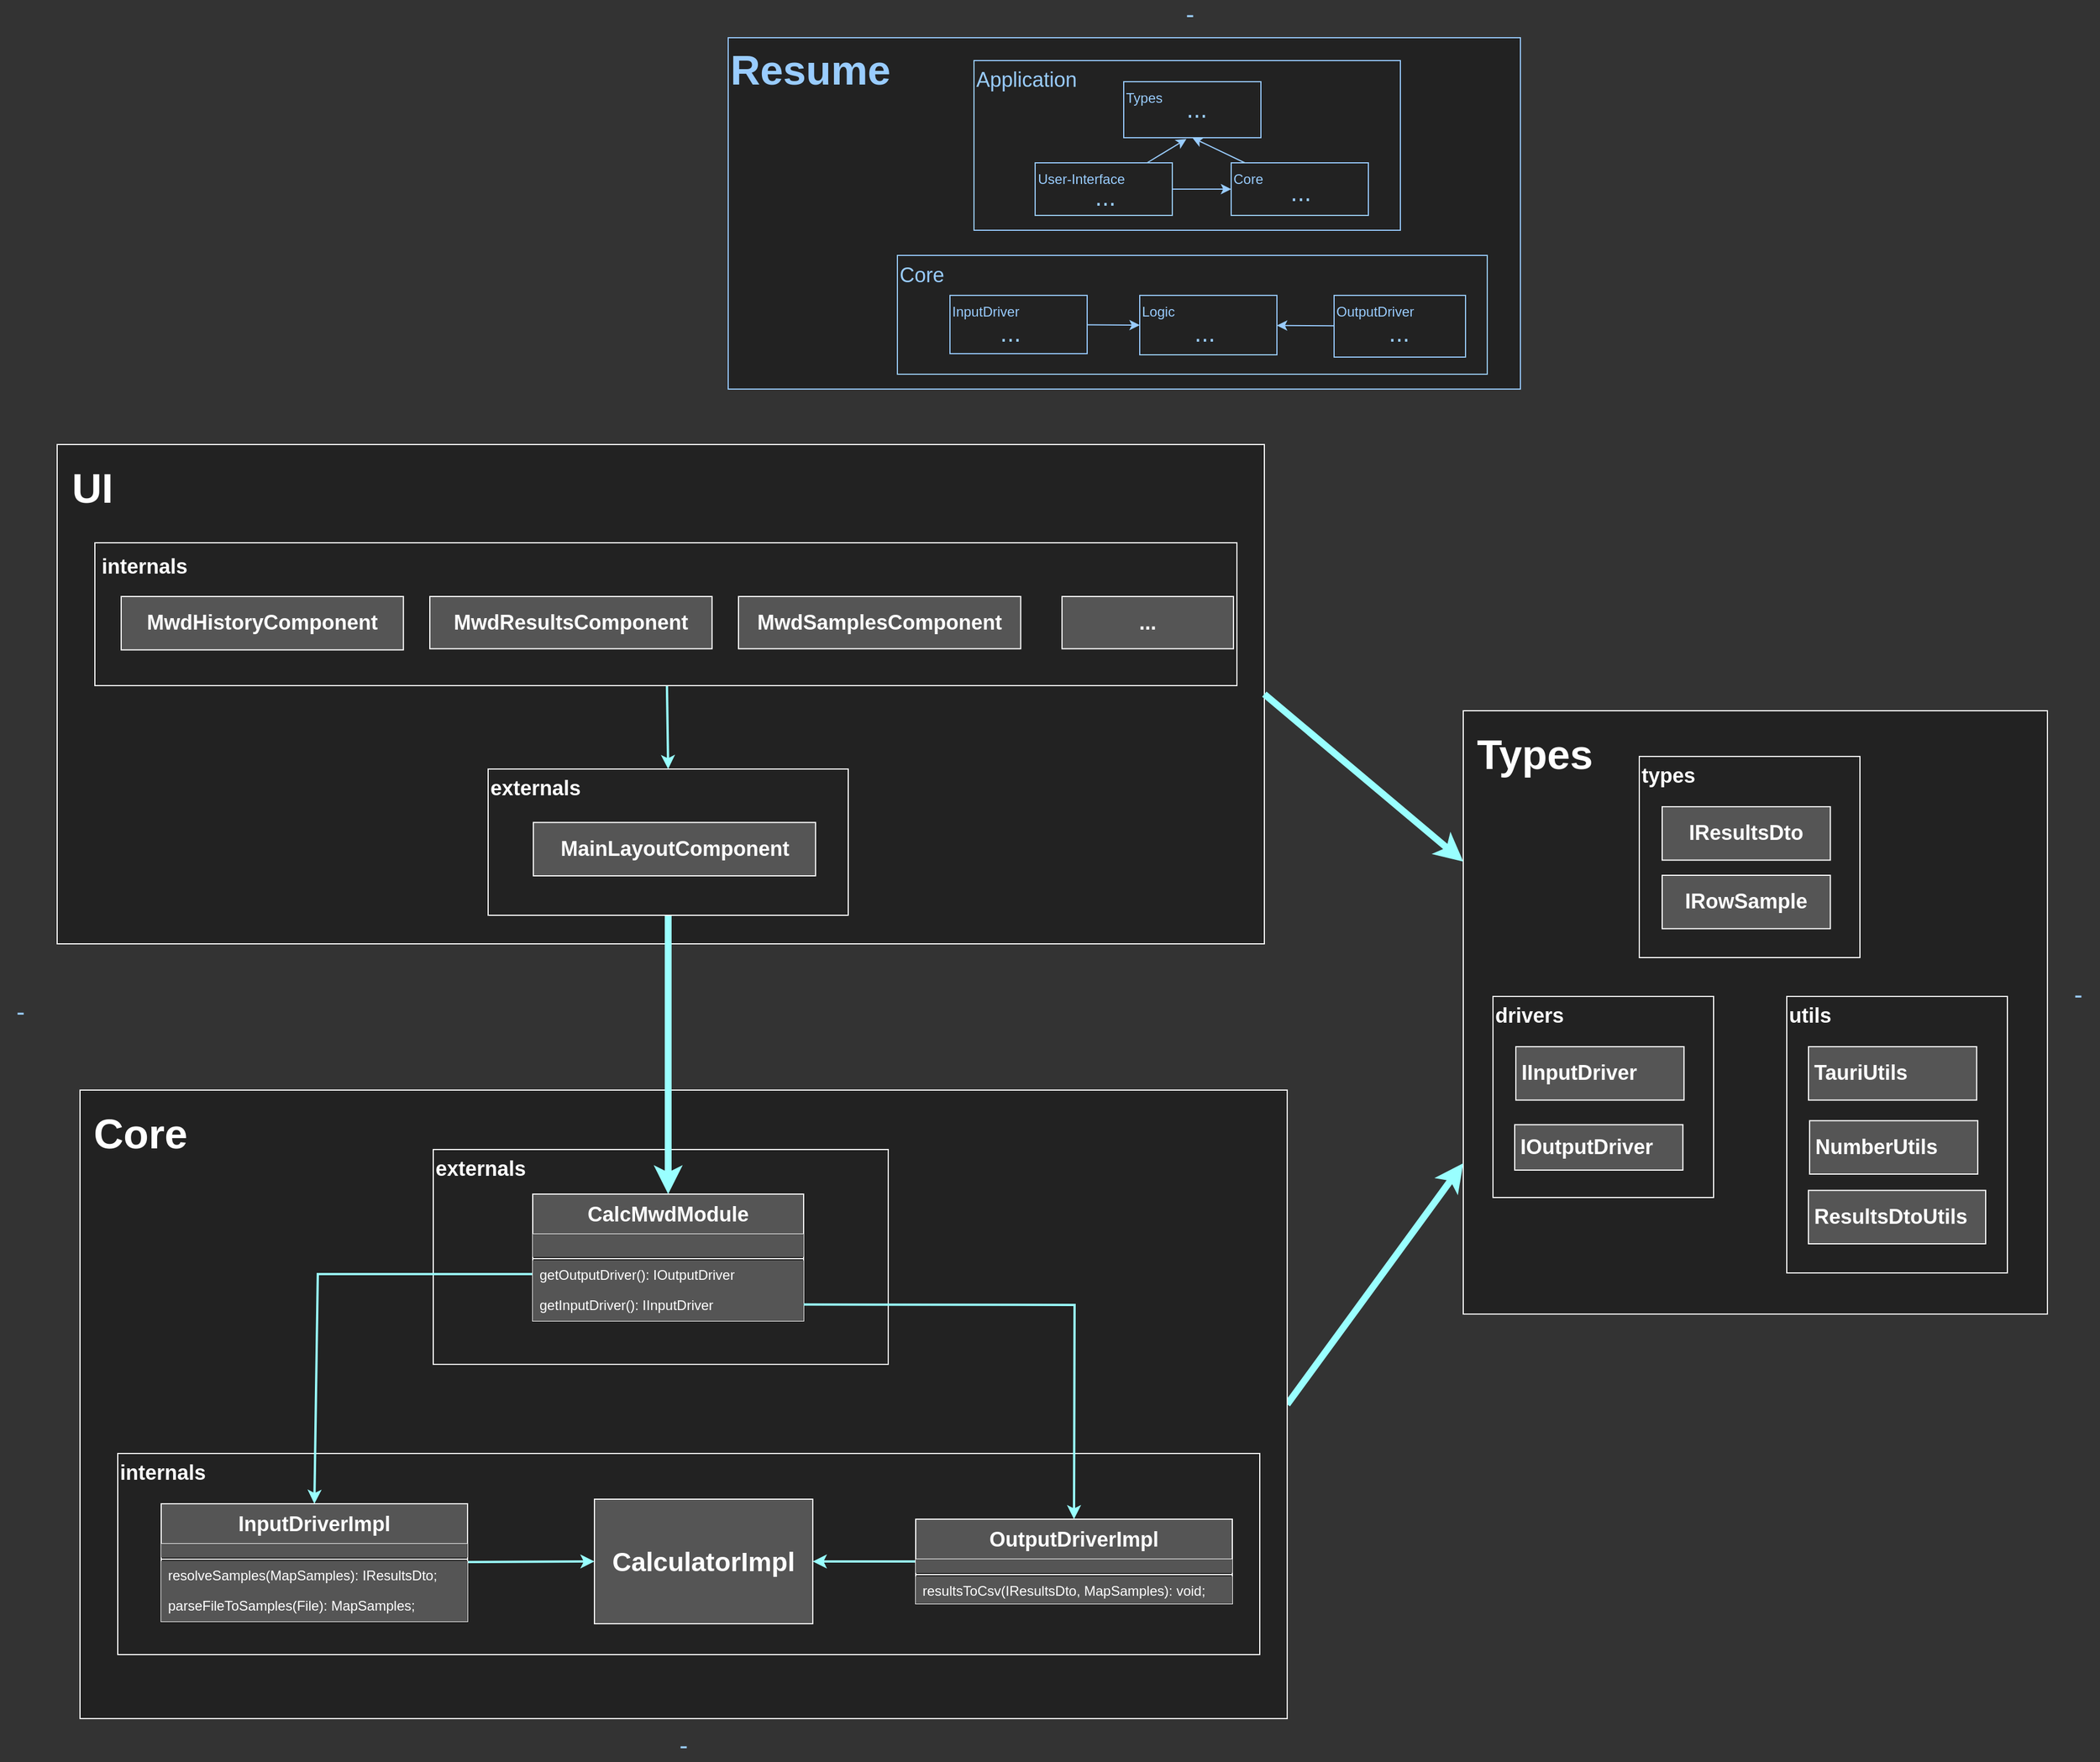 <mxfile>
    <diagram id="EAuhySiRd8msS2dnhB_M" name="Page-1">
        <mxGraphModel dx="2667" dy="2517" grid="0" gridSize="10" guides="1" tooltips="1" connect="1" arrows="1" fold="1" page="0" pageScale="1" pageWidth="1100" pageHeight="850" background="#333333" math="0" shadow="0" adaptiveColors="auto">
            <root>
                <mxCell id="0"/>
                <mxCell id="1" parent="0"/>
                <mxCell id="162" value="UI" style="rounded=0;whiteSpace=wrap;fillColor=#222222;strokeColor=#FFFFFF;fontColor=#FFFFFF;align=left;verticalAlign=top;fontSize=36;movable=1;resizable=1;rotatable=1;deletable=1;editable=1;locked=0;connectable=1;fontStyle=1;spacingTop=10;spacingLeft=11;" vertex="1" parent="1">
                    <mxGeometry x="-118" y="-64" width="1056" height="437" as="geometry"/>
                </mxCell>
                <mxCell id="150" value="Types" style="rounded=0;whiteSpace=wrap;fillColor=#222222;strokeColor=#FFFFFF;fontColor=#FFFFFF;align=left;verticalAlign=top;fontSize=36;movable=1;resizable=1;rotatable=1;deletable=1;editable=1;locked=0;connectable=1;fontStyle=1;spacingTop=10;spacingLeft=10;" vertex="1" parent="1">
                    <mxGeometry x="1112" y="169" width="511" height="528" as="geometry"/>
                </mxCell>
                <mxCell id="153" value="drivers" style="rounded=0;whiteSpace=wrap;fillColor=none;strokeColor=#FFFFFF;fontColor=#FFFFFF;align=left;verticalAlign=top;fontSize=18;movable=1;resizable=1;rotatable=1;deletable=1;editable=1;locked=0;connectable=1;fontStyle=1" vertex="1" parent="1">
                    <mxGeometry x="1138" y="419" width="193" height="176" as="geometry"/>
                </mxCell>
                <mxCell id="160" style="edgeStyle=none;html=1;entryX=0;entryY=0.75;entryDx=0;entryDy=0;strokeColor=#99FFFF;strokeWidth=6;exitX=1;exitY=0.5;exitDx=0;exitDy=0;" edge="1" parent="1" source="110" target="150">
                    <mxGeometry relative="1" as="geometry"/>
                </mxCell>
                <mxCell id="110" value="Core" style="rounded=0;whiteSpace=wrap;fillColor=#222222;strokeColor=#FFFFFF;fontColor=#FFFFFF;align=left;verticalAlign=top;fontSize=36;movable=1;resizable=1;rotatable=1;deletable=1;editable=1;locked=0;connectable=1;fontStyle=1;spacingTop=10;spacingLeft=10;" parent="1" vertex="1">
                    <mxGeometry x="-98" y="501" width="1056" height="550" as="geometry"/>
                </mxCell>
                <mxCell id="120" value="internals" style="rounded=0;whiteSpace=wrap;fillColor=none;strokeColor=#FFFFFF;fontColor=#FFFFFF;align=left;verticalAlign=top;fontSize=18;movable=1;resizable=1;rotatable=1;deletable=1;editable=1;locked=0;connectable=1;fontStyle=1" vertex="1" parent="1">
                    <mxGeometry x="-65" y="819" width="999" height="176" as="geometry"/>
                </mxCell>
                <mxCell id="119" value="externals" style="rounded=0;whiteSpace=wrap;fillColor=none;strokeColor=#FFFFFF;fontColor=#FFFFFF;align=left;verticalAlign=top;fontSize=18;movable=1;resizable=1;rotatable=1;deletable=1;editable=1;locked=0;connectable=1;fontStyle=1" vertex="1" parent="1">
                    <mxGeometry x="211" y="553" width="398" height="188" as="geometry"/>
                </mxCell>
                <mxCell id="111" value="Resume" style="rounded=0;whiteSpace=wrap;fillColor=#222222;strokeColor=#99CCFF;fontColor=#99CCFF;align=left;verticalAlign=top;fontSize=36;movable=1;resizable=1;rotatable=1;deletable=1;editable=1;locked=0;connectable=1;fontStyle=1" parent="1" vertex="1">
                    <mxGeometry x="469" y="-420" width="693" height="307.5" as="geometry"/>
                </mxCell>
                <mxCell id="83" value="Core" style="rounded=0;whiteSpace=wrap;fillColor=none;strokeColor=#99CCFF;fontColor=#99CCFF;align=left;verticalAlign=top;fontSize=18;movable=1;resizable=1;rotatable=1;deletable=1;editable=1;locked=0;connectable=1;" parent="1" vertex="1">
                    <mxGeometry x="617" y="-229.5" width="516" height="104" as="geometry"/>
                </mxCell>
                <mxCell id="3" value="Logic" style="rounded=0;whiteSpace=wrap;html=1;fillColor=none;strokeColor=#99CCFF;fontColor=#99CCFF;align=left;verticalAlign=top;movable=1;resizable=1;rotatable=1;deletable=1;editable=1;locked=0;connectable=1;" parent="1" vertex="1">
                    <mxGeometry x="829" y="-194.5" width="120" height="52" as="geometry"/>
                </mxCell>
                <mxCell id="7" style="edgeStyle=none;html=1;entryX=0;entryY=0.5;entryDx=0;entryDy=0;strokeColor=#99CCFF;fontColor=#99CCFF;align=left;verticalAlign=top;movable=1;resizable=1;rotatable=1;deletable=1;editable=1;locked=0;connectable=1;" parent="1" source="5" target="3" edge="1">
                    <mxGeometry relative="1" as="geometry"/>
                </mxCell>
                <mxCell id="5" value="InputDriver" style="rounded=0;whiteSpace=wrap;html=1;fillColor=none;strokeColor=#99CCFF;fontColor=#99CCFF;align=left;verticalAlign=top;movable=1;resizable=1;rotatable=1;deletable=1;editable=1;locked=0;connectable=1;" parent="1" vertex="1">
                    <mxGeometry x="663" y="-194.5" width="120" height="51" as="geometry"/>
                </mxCell>
                <mxCell id="8" style="edgeStyle=none;html=1;strokeColor=#99CCFF;fontColor=#99CCFF;align=left;verticalAlign=top;movable=1;resizable=1;rotatable=1;deletable=1;editable=1;locked=0;connectable=1;" parent="1" source="6" target="3" edge="1">
                    <mxGeometry relative="1" as="geometry"/>
                </mxCell>
                <mxCell id="6" value="OutputDriver" style="rounded=0;whiteSpace=wrap;fillColor=none;strokeColor=#99CCFF;fontColor=#99CCFF;align=left;verticalAlign=top;movable=1;resizable=1;rotatable=1;deletable=1;editable=1;locked=0;connectable=1;" parent="1" vertex="1">
                    <mxGeometry x="999" y="-194.5" width="115" height="54" as="geometry"/>
                </mxCell>
                <mxCell id="122" style="edgeStyle=none;html=1;entryX=0;entryY=0.5;entryDx=0;entryDy=0;fontColor=none;noLabel=1;strokeColor=#99FFFF;strokeWidth=2;" edge="1" parent="1" source="136" target="121">
                    <mxGeometry relative="1" as="geometry">
                        <mxPoint x="296" y="912.429" as="sourcePoint"/>
                    </mxGeometry>
                </mxCell>
                <mxCell id="123" value="" style="edgeStyle=none;strokeColor=#99FFFF;strokeWidth=2;fillColor=#fff2cc;labelBackgroundColor=none;fontColor=none;noLabel=1;" edge="1" parent="1" source="141" target="121">
                    <mxGeometry relative="1" as="geometry">
                        <mxPoint x="593" y="914.788" as="sourcePoint"/>
                    </mxGeometry>
                </mxCell>
                <mxCell id="84" value="Application" style="rounded=0;whiteSpace=wrap;fillColor=none;strokeColor=#99CCFF;fontColor=#99CCFF;align=left;verticalAlign=top;fontSize=18;movable=1;resizable=1;rotatable=1;deletable=1;editable=1;locked=0;connectable=1;" parent="1" vertex="1">
                    <mxGeometry x="684" y="-400" width="373" height="148.5" as="geometry"/>
                </mxCell>
                <mxCell id="92" style="edgeStyle=none;html=1;entryX=0.5;entryY=1;entryDx=0;entryDy=0;strokeColor=#99CCFF;fontColor=#99CCFF;align=left;verticalAlign=top;movable=1;resizable=1;rotatable=1;deletable=1;editable=1;locked=0;connectable=1;" parent="1" source="85" target="89" edge="1">
                    <mxGeometry relative="1" as="geometry"/>
                </mxCell>
                <mxCell id="85" value="Core" style="rounded=0;whiteSpace=wrap;html=1;fillColor=none;strokeColor=#99CCFF;fontColor=#99CCFF;align=left;verticalAlign=top;movable=1;resizable=1;rotatable=1;deletable=1;editable=1;locked=0;connectable=1;" parent="1" vertex="1">
                    <mxGeometry x="909" y="-310.5" width="120" height="46" as="geometry"/>
                </mxCell>
                <mxCell id="87" style="edgeStyle=none;html=1;entryX=0;entryY=0.5;entryDx=0;entryDy=0;strokeColor=#99CCFF;fontColor=#99CCFF;align=left;verticalAlign=top;movable=1;resizable=1;rotatable=1;deletable=1;editable=1;locked=0;connectable=1;" parent="1" source="86" target="85" edge="1">
                    <mxGeometry relative="1" as="geometry"/>
                </mxCell>
                <mxCell id="86" value="User-Interface&lt;div&gt;&lt;br&gt;&lt;/div&gt;" style="rounded=0;whiteSpace=wrap;html=1;fillColor=none;strokeColor=#99CCFF;fontColor=#99CCFF;align=left;verticalAlign=top;movable=1;resizable=1;rotatable=1;deletable=1;editable=1;locked=0;connectable=1;" parent="1" vertex="1">
                    <mxGeometry x="737.5" y="-310.5" width="120" height="46" as="geometry"/>
                </mxCell>
                <mxCell id="89" value="Types" style="rounded=0;whiteSpace=wrap;html=1;fillColor=none;strokeColor=#99CCFF;fontColor=#99CCFF;align=left;verticalAlign=top;movable=1;resizable=1;rotatable=1;deletable=1;editable=1;locked=0;connectable=1;" parent="1" vertex="1">
                    <mxGeometry x="815" y="-381.5" width="120" height="49" as="geometry"/>
                </mxCell>
                <mxCell id="91" style="edgeStyle=none;html=1;entryX=0.457;entryY=1.023;entryDx=0;entryDy=0;entryPerimeter=0;strokeColor=#99CCFF;fontColor=#99CCFF;align=left;verticalAlign=top;movable=1;resizable=1;rotatable=1;deletable=1;editable=1;locked=0;connectable=1;" parent="1" source="86" target="89" edge="1">
                    <mxGeometry relative="1" as="geometry"/>
                </mxCell>
                <mxCell id="113" value="..." style="text;html=1;align=center;verticalAlign=middle;whiteSpace=wrap;rounded=0;fontColor=#99CCFF;fontSize=22;movable=1;resizable=1;rotatable=1;deletable=1;editable=1;locked=0;connectable=1;" parent="1" vertex="1">
                    <mxGeometry x="849" y="-368" width="60" height="22" as="geometry"/>
                </mxCell>
                <mxCell id="114" value="..." style="text;html=1;align=center;verticalAlign=middle;whiteSpace=wrap;rounded=0;fontColor=#99CCFF;fontSize=22;movable=1;resizable=1;rotatable=1;deletable=1;editable=1;locked=0;connectable=1;" parent="1" vertex="1">
                    <mxGeometry x="769" y="-291" width="60" height="22" as="geometry"/>
                </mxCell>
                <mxCell id="115" value="..." style="text;html=1;align=center;verticalAlign=middle;whiteSpace=wrap;rounded=0;fontColor=#99CCFF;fontSize=22;movable=1;resizable=1;rotatable=1;deletable=1;editable=1;locked=0;connectable=1;" parent="1" vertex="1">
                    <mxGeometry x="940" y="-295" width="60" height="22" as="geometry"/>
                </mxCell>
                <mxCell id="116" value="..." style="text;html=1;align=center;verticalAlign=middle;whiteSpace=wrap;rounded=0;fontColor=#99CCFF;fontSize=22;movable=1;resizable=1;rotatable=1;deletable=1;editable=1;locked=0;connectable=1;" parent="1" vertex="1">
                    <mxGeometry x="686" y="-172.5" width="60" height="22" as="geometry"/>
                </mxCell>
                <mxCell id="117" value="..." style="text;html=1;align=center;verticalAlign=middle;whiteSpace=wrap;rounded=0;fontColor=#99CCFF;fontSize=22;movable=1;resizable=1;rotatable=1;deletable=1;editable=1;locked=0;connectable=1;" parent="1" vertex="1">
                    <mxGeometry x="856" y="-172.5" width="60" height="22" as="geometry"/>
                </mxCell>
                <mxCell id="118" value="..." style="text;html=1;align=center;verticalAlign=middle;whiteSpace=wrap;rounded=0;fontColor=#99CCFF;fontSize=22;movable=1;resizable=1;rotatable=1;deletable=1;editable=1;locked=0;connectable=1;" parent="1" vertex="1">
                    <mxGeometry x="1026" y="-172.5" width="60" height="22" as="geometry"/>
                </mxCell>
                <mxCell id="121" value="CalculatorImpl" style="rounded=0;whiteSpace=wrap;html=1;fillColor=#555555;strokeColor=#FFFFFF;fontColor=#FFFFFF;movable=1;resizable=1;rotatable=1;deletable=1;editable=1;locked=0;connectable=1;fontStyle=1;fontSize=23;" vertex="1" parent="1">
                    <mxGeometry x="352" y="859" width="191" height="109" as="geometry"/>
                </mxCell>
                <mxCell id="147" value="" style="edgeStyle=none;entryX=0.5;entryY=0;entryDx=0;entryDy=0;fontColor=none;noLabel=1;strokeColor=#99FFFF;rounded=0;curved=0;strokeWidth=2;" edge="1" parent="1" source="133" target="136">
                    <mxGeometry relative="1" as="geometry">
                        <Array as="points">
                            <mxPoint x="110" y="662"/>
                        </Array>
                    </mxGeometry>
                </mxCell>
                <mxCell id="125" value="CalcMwdModule" style="swimlane;fontStyle=1;align=center;verticalAlign=top;childLayout=stackLayout;horizontal=1;startSize=35;horizontalStack=0;resizeParent=1;resizeParentMax=0;resizeLast=0;collapsible=0;marginBottom=0;fontColor=#FFFFFF;fillColor=#555555;strokeColor=#FFFFFF;movable=1;resizable=1;rotatable=1;deletable=1;editable=1;locked=0;connectable=1;fontSize=18;" vertex="1" parent="1">
                    <mxGeometry x="298" y="592" width="237" height="111" as="geometry"/>
                </mxCell>
                <mxCell id="127" value="&amp;nbsp;" style="text;html=1;strokeColor=none;fillColor=#555555;align=left;verticalAlign=middle;spacingLeft=4;spacingRight=4;overflow=hidden;rotatable=1;points=[[0,0.5],[1,0.5]];portConstraint=eastwest;whiteSpace=wrap;fontColor=#FFFFFF;movable=1;resizable=1;deletable=1;editable=1;locked=0;connectable=1;" vertex="1" parent="125">
                    <mxGeometry y="35" width="237" height="20" as="geometry"/>
                </mxCell>
                <mxCell id="128" value="" style="line;strokeWidth=1;fillColor=#555555;align=left;verticalAlign=middle;spacingTop=-1;spacingLeft=3;spacingRight=3;rotatable=1;labelPosition=right;points=[];portConstraint=eastwest;fontColor=#FFFFFF;strokeColor=#FFFFFF;movable=1;resizable=1;deletable=1;editable=1;locked=0;connectable=1;" vertex="1" parent="125">
                    <mxGeometry y="55" width="237" height="3" as="geometry"/>
                </mxCell>
                <mxCell id="133" value="getOutputDriver(): IOutputDriver" style="text;strokeColor=none;fillColor=#555555;align=left;verticalAlign=middle;spacingLeft=4;spacingRight=4;overflow=hidden;rotatable=1;points=[[0,0.5],[1,0.5]];portConstraint=eastwest;fontColor=#FFFFFF;movable=1;resizable=1;deletable=1;editable=1;locked=0;connectable=1;spacingBottom=0;spacingTop=0;" vertex="1" parent="125">
                    <mxGeometry y="58" width="237" height="24" as="geometry"/>
                </mxCell>
                <mxCell id="134" value="getInputDriver(): IInputDriver" style="text;strokeColor=none;fillColor=#555555;align=left;verticalAlign=middle;spacingLeft=4;spacingRight=4;overflow=hidden;rotatable=1;points=[[0,0.5],[1,0.5]];portConstraint=eastwest;fontColor=#FFFFFF;movable=1;resizable=1;deletable=1;editable=1;locked=0;connectable=1;spacingBottom=0;spacingTop=0;" vertex="1" parent="125">
                    <mxGeometry y="82" width="237" height="29" as="geometry"/>
                </mxCell>
                <mxCell id="136" value="InputDriverImpl" style="swimlane;fontStyle=1;align=center;verticalAlign=top;childLayout=stackLayout;horizontal=1;startSize=35;horizontalStack=0;resizeParent=1;resizeParentMax=0;resizeLast=0;collapsible=0;marginBottom=0;fontColor=#FFFFFF;fillColor=#555555;strokeColor=#FFFFFF;movable=1;resizable=1;rotatable=1;deletable=1;editable=1;locked=0;connectable=1;fontSize=18;" vertex="1" parent="1">
                    <mxGeometry x="-27" y="863" width="268" height="103" as="geometry"/>
                </mxCell>
                <mxCell id="137" value="&amp;nbsp;" style="text;html=1;strokeColor=none;fillColor=#555555;align=left;verticalAlign=middle;spacingLeft=4;spacingRight=4;overflow=hidden;rotatable=1;points=[[0,0.5],[1,0.5]];portConstraint=eastwest;whiteSpace=wrap;fontColor=#FFFFFF;movable=1;resizable=1;deletable=1;editable=1;locked=0;connectable=1;" vertex="1" parent="136">
                    <mxGeometry y="35" width="268" height="12" as="geometry"/>
                </mxCell>
                <mxCell id="138" value="" style="line;strokeWidth=1;fillColor=#555555;align=left;verticalAlign=middle;spacingTop=-1;spacingLeft=3;spacingRight=3;rotatable=1;labelPosition=right;points=[];portConstraint=eastwest;fontColor=#FFFFFF;strokeColor=#FFFFFF;movable=1;resizable=1;deletable=1;editable=1;locked=0;connectable=1;" vertex="1" parent="136">
                    <mxGeometry y="47" width="268" height="3" as="geometry"/>
                </mxCell>
                <mxCell id="139" value="resolveSamples(MapSamples): IResultsDto;" style="text;strokeColor=none;fillColor=#555555;align=left;verticalAlign=middle;spacingLeft=4;spacingRight=4;overflow=hidden;rotatable=1;points=[[0,0.5],[1,0.5]];portConstraint=eastwest;fontColor=#FFFFFF;movable=1;resizable=1;deletable=1;editable=1;locked=0;connectable=1;spacingBottom=0;spacingTop=0;" vertex="1" parent="136">
                    <mxGeometry y="50" width="268" height="24" as="geometry"/>
                </mxCell>
                <mxCell id="140" value="parseFileToSamples(File): MapSamples;" style="text;strokeColor=none;fillColor=#555555;align=left;verticalAlign=middle;spacingLeft=4;spacingRight=4;overflow=hidden;rotatable=1;points=[[0,0.5],[1,0.5]];portConstraint=eastwest;fontColor=#FFFFFF;movable=1;resizable=1;deletable=1;editable=1;locked=0;connectable=1;spacingBottom=0;spacingTop=0;" vertex="1" parent="136">
                    <mxGeometry y="74" width="268" height="29" as="geometry"/>
                </mxCell>
                <mxCell id="141" value="OutputDriverImpl" style="swimlane;fontStyle=1;align=center;verticalAlign=top;childLayout=stackLayout;horizontal=1;startSize=35;horizontalStack=0;resizeParent=1;resizeParentMax=0;resizeLast=0;collapsible=0;marginBottom=0;fontColor=#FFFFFF;fillColor=#555555;strokeColor=#FFFFFF;movable=1;resizable=1;rotatable=1;deletable=1;editable=1;locked=0;connectable=1;fontSize=18;" vertex="1" parent="1">
                    <mxGeometry x="633" y="876.5" width="277" height="74" as="geometry"/>
                </mxCell>
                <mxCell id="142" value="&amp;nbsp;" style="text;html=1;strokeColor=none;fillColor=#555555;align=left;verticalAlign=middle;spacingLeft=4;spacingRight=4;overflow=hidden;rotatable=1;points=[[0,0.5],[1,0.5]];portConstraint=eastwest;whiteSpace=wrap;fontColor=#FFFFFF;movable=1;resizable=1;deletable=1;editable=1;locked=0;connectable=1;" vertex="1" parent="141">
                    <mxGeometry y="35" width="277" height="12" as="geometry"/>
                </mxCell>
                <mxCell id="143" value="" style="line;strokeWidth=1;fillColor=#555555;align=left;verticalAlign=middle;spacingTop=-1;spacingLeft=3;spacingRight=3;rotatable=1;labelPosition=right;points=[];portConstraint=eastwest;fontColor=#FFFFFF;strokeColor=#FFFFFF;movable=1;resizable=1;deletable=1;editable=1;locked=0;connectable=1;" vertex="1" parent="141">
                    <mxGeometry y="47" width="277" height="3" as="geometry"/>
                </mxCell>
                <mxCell id="144" value="resultsToCsv(IResultsDto, MapSamples): void;" style="text;strokeColor=none;fillColor=#555555;align=left;verticalAlign=middle;spacingLeft=4;spacingRight=4;overflow=hidden;rotatable=1;points=[[0,0.5],[1,0.5]];portConstraint=eastwest;fontColor=#FFFFFF;movable=1;resizable=1;deletable=1;editable=1;locked=0;connectable=1;spacingBottom=0;spacingTop=0;" vertex="1" parent="141">
                    <mxGeometry y="50" width="277" height="24" as="geometry"/>
                </mxCell>
                <mxCell id="148" style="edgeStyle=none;html=1;entryX=0.5;entryY=0;entryDx=0;entryDy=0;rounded=0;curved=0;strokeColor=#99FFFF;strokeWidth=2;" edge="1" parent="1" source="134" target="141">
                    <mxGeometry relative="1" as="geometry">
                        <Array as="points">
                            <mxPoint x="772" y="689"/>
                        </Array>
                    </mxGeometry>
                </mxCell>
                <mxCell id="151" value="IInputDriver" style="rounded=0;whiteSpace=wrap;fillColor=#555555;strokeColor=#FFFFFF;fontColor=#FFFFFF;align=left;verticalAlign=middle;fontSize=18;movable=1;resizable=1;rotatable=1;deletable=1;editable=1;locked=0;connectable=1;fontStyle=1;spacing=5;" vertex="1" parent="1">
                    <mxGeometry x="1158" y="463" width="147.13" height="46.75" as="geometry"/>
                </mxCell>
                <mxCell id="152" value="IOutputDriver" style="rounded=0;whiteSpace=wrap;fillColor=#555555;strokeColor=#FFFFFF;fontColor=#FFFFFF;align=left;verticalAlign=middle;fontSize=18;movable=1;resizable=1;rotatable=1;deletable=1;editable=1;locked=0;connectable=1;fontStyle=1;spacing=5;" vertex="1" parent="1">
                    <mxGeometry x="1157" y="531.25" width="147.13" height="39.75" as="geometry"/>
                </mxCell>
                <mxCell id="154" value="types" style="rounded=0;whiteSpace=wrap;fillColor=none;strokeColor=#FFFFFF;fontColor=#FFFFFF;align=left;verticalAlign=top;fontSize=18;movable=1;resizable=1;rotatable=1;deletable=1;editable=1;locked=0;connectable=1;fontStyle=1" vertex="1" parent="1">
                    <mxGeometry x="1266" y="209" width="193" height="176" as="geometry"/>
                </mxCell>
                <mxCell id="155" value="IResultsDto" style="rounded=0;whiteSpace=wrap;fillColor=#555555;strokeColor=#FFFFFF;fontColor=#FFFFFF;align=center;verticalAlign=middle;fontSize=18;movable=1;resizable=1;rotatable=1;deletable=1;editable=1;locked=0;connectable=1;fontStyle=1" vertex="1" parent="1">
                    <mxGeometry x="1286" y="253" width="147.13" height="46.75" as="geometry"/>
                </mxCell>
                <mxCell id="156" value="IRowSample" style="rounded=0;whiteSpace=wrap;fillColor=#555555;strokeColor=#FFFFFF;fontColor=#FFFFFF;align=center;verticalAlign=middle;fontSize=18;movable=1;resizable=1;rotatable=1;deletable=1;editable=1;locked=0;connectable=1;fontStyle=1" vertex="1" parent="1">
                    <mxGeometry x="1286" y="313" width="147.13" height="46.75" as="geometry"/>
                </mxCell>
                <mxCell id="157" value="utils" style="rounded=0;whiteSpace=wrap;fillColor=none;strokeColor=#FFFFFF;fontColor=#FFFFFF;align=left;verticalAlign=top;fontSize=18;movable=1;resizable=1;rotatable=1;deletable=1;editable=1;locked=0;connectable=1;fontStyle=1" vertex="1" parent="1">
                    <mxGeometry x="1395" y="419" width="193" height="242" as="geometry"/>
                </mxCell>
                <mxCell id="158" value="TauriUtils" style="rounded=0;whiteSpace=wrap;fillColor=#555555;strokeColor=#FFFFFF;fontColor=#FFFFFF;align=left;verticalAlign=middle;fontSize=18;movable=1;resizable=1;rotatable=1;deletable=1;editable=1;locked=0;connectable=1;fontStyle=1;spacingLeft=3;" vertex="1" parent="1">
                    <mxGeometry x="1414" y="463" width="147.13" height="46.75" as="geometry"/>
                </mxCell>
                <mxCell id="159" value="NumberUtils" style="rounded=0;whiteSpace=wrap;fillColor=#555555;strokeColor=#FFFFFF;fontColor=#FFFFFF;align=left;verticalAlign=middle;fontSize=18;movable=1;resizable=1;rotatable=1;deletable=1;editable=1;locked=0;connectable=1;fontStyle=1;spacingLeft=3;" vertex="1" parent="1">
                    <mxGeometry x="1414.94" y="527.75" width="147.13" height="46.75" as="geometry"/>
                </mxCell>
                <mxCell id="161" value="ResultsDtoUtils" style="rounded=0;whiteSpace=wrap;fillColor=#555555;strokeColor=#FFFFFF;fontColor=#FFFFFF;align=left;verticalAlign=middle;fontSize=18;movable=1;resizable=1;rotatable=1;deletable=1;editable=1;locked=0;connectable=1;fontStyle=1;spacingLeft=3;" vertex="1" parent="1">
                    <mxGeometry x="1413.94" y="588.75" width="155.06" height="46.75" as="geometry"/>
                </mxCell>
                <mxCell id="171" style="edgeStyle=none;html=1;entryX=0.5;entryY=0;entryDx=0;entryDy=0;strokeColor=#99FFFF;strokeWidth=2;" edge="1" parent="1" source="163" target="164">
                    <mxGeometry relative="1" as="geometry"/>
                </mxCell>
                <mxCell id="163" value="internals" style="rounded=0;whiteSpace=wrap;fillColor=none;strokeColor=#FFFFFF;fontColor=#FFFFFF;align=left;verticalAlign=top;fontSize=18;movable=1;resizable=1;rotatable=1;deletable=1;editable=1;locked=0;connectable=1;fontStyle=1;spacingTop=4;spacingLeft=4;" vertex="1" parent="1">
                    <mxGeometry x="-85" y="22" width="999" height="125" as="geometry"/>
                </mxCell>
                <mxCell id="177" style="edgeStyle=none;html=1;entryX=0.5;entryY=0;entryDx=0;entryDy=0;strokeColor=#99FFFF;strokeWidth=6;" edge="1" parent="1" source="164" target="125">
                    <mxGeometry relative="1" as="geometry"/>
                </mxCell>
                <mxCell id="164" value="externals" style="rounded=0;whiteSpace=wrap;fillColor=none;strokeColor=#FFFFFF;fontColor=#FFFFFF;align=left;verticalAlign=top;fontSize=18;movable=1;resizable=1;rotatable=1;deletable=1;editable=1;locked=0;connectable=1;fontStyle=1" vertex="1" parent="1">
                    <mxGeometry x="259" y="220" width="315" height="128" as="geometry"/>
                </mxCell>
                <mxCell id="165" value="MainLayoutComponent" style="rounded=0;whiteSpace=wrap;fillColor=#555555;strokeColor=#FFFFFF;fontColor=#FFFFFF;align=center;verticalAlign=middle;fontSize=18;movable=1;resizable=1;rotatable=1;deletable=1;editable=1;locked=0;connectable=1;fontStyle=1" vertex="1" parent="1">
                    <mxGeometry x="298.56" y="266.75" width="246.87" height="46.75" as="geometry"/>
                </mxCell>
                <mxCell id="167" value="MwdHistoryComponent" style="rounded=0;whiteSpace=wrap;fillColor=#555555;strokeColor=#FFFFFF;fontColor=#FFFFFF;align=center;verticalAlign=middle;fontSize=18;movable=1;resizable=1;rotatable=1;deletable=1;editable=1;locked=0;connectable=1;fontStyle=1" vertex="1" parent="1">
                    <mxGeometry x="-62" y="69" width="246.87" height="46.75" as="geometry"/>
                </mxCell>
                <mxCell id="168" value="MwdResultsComponent" style="rounded=0;whiteSpace=wrap;fillColor=#555555;strokeColor=#FFFFFF;fontColor=#FFFFFF;align=center;verticalAlign=middle;fontSize=18;movable=1;resizable=1;rotatable=1;deletable=1;editable=1;locked=0;connectable=1;fontStyle=1" vertex="1" parent="1">
                    <mxGeometry x="208" y="69" width="246.87" height="45.75" as="geometry"/>
                </mxCell>
                <mxCell id="169" value="MwdSamplesComponent" style="rounded=0;whiteSpace=wrap;fillColor=#555555;strokeColor=#FFFFFF;fontColor=#FFFFFF;align=center;verticalAlign=middle;fontSize=18;movable=1;resizable=1;rotatable=1;deletable=1;editable=1;locked=0;connectable=1;fontStyle=1" vertex="1" parent="1">
                    <mxGeometry x="478" y="69" width="246.87" height="45.75" as="geometry"/>
                </mxCell>
                <mxCell id="170" value="..." style="rounded=0;whiteSpace=wrap;fillColor=#555555;strokeColor=#FFFFFF;fontColor=#FFFFFF;align=center;verticalAlign=middle;fontSize=18;movable=1;resizable=1;rotatable=1;deletable=1;editable=1;locked=0;connectable=1;fontStyle=1" vertex="1" parent="1">
                    <mxGeometry x="761" y="69" width="150" height="45.75" as="geometry"/>
                </mxCell>
                <mxCell id="174" style="edgeStyle=none;html=1;entryX=0;entryY=0.25;entryDx=0;entryDy=0;strokeColor=#99FFFF;strokeWidth=6;exitX=1;exitY=0.5;exitDx=0;exitDy=0;" edge="1" parent="1" source="162" target="150">
                    <mxGeometry relative="1" as="geometry">
                        <mxPoint x="968" y="520" as="sourcePoint"/>
                        <mxPoint x="1122" y="443" as="targetPoint"/>
                    </mxGeometry>
                </mxCell>
                <mxCell id="178" value="-" style="text;html=1;align=center;verticalAlign=middle;whiteSpace=wrap;rounded=0;fontColor=#99CCFF;fontSize=22;movable=1;resizable=1;rotatable=1;deletable=1;editable=1;locked=0;connectable=1;" vertex="1" parent="1">
                    <mxGeometry x="843" y="-451" width="60" height="22" as="geometry"/>
                </mxCell>
                <mxCell id="179" value="-" style="text;html=1;align=center;verticalAlign=middle;whiteSpace=wrap;rounded=0;fontColor=#99CCFF;fontSize=22;movable=1;resizable=1;rotatable=1;deletable=1;editable=1;locked=0;connectable=1;" vertex="1" parent="1">
                    <mxGeometry x="-168" y="422" width="36" height="22" as="geometry"/>
                </mxCell>
                <mxCell id="180" value="-" style="text;html=1;align=center;verticalAlign=middle;whiteSpace=wrap;rounded=0;fontColor=#99CCFF;fontSize=22;movable=1;resizable=1;rotatable=1;deletable=1;editable=1;locked=0;connectable=1;" vertex="1" parent="1">
                    <mxGeometry x="1632" y="407" width="36" height="22" as="geometry"/>
                </mxCell>
                <mxCell id="181" value="-" style="text;html=1;align=center;verticalAlign=middle;whiteSpace=wrap;rounded=0;fontColor=#99CCFF;fontSize=22;movable=1;resizable=1;rotatable=1;deletable=1;editable=1;locked=0;connectable=1;" vertex="1" parent="1">
                    <mxGeometry x="412" y="1064" width="36" height="22" as="geometry"/>
                </mxCell>
            </root>
        </mxGraphModel>
    </diagram>
</mxfile>